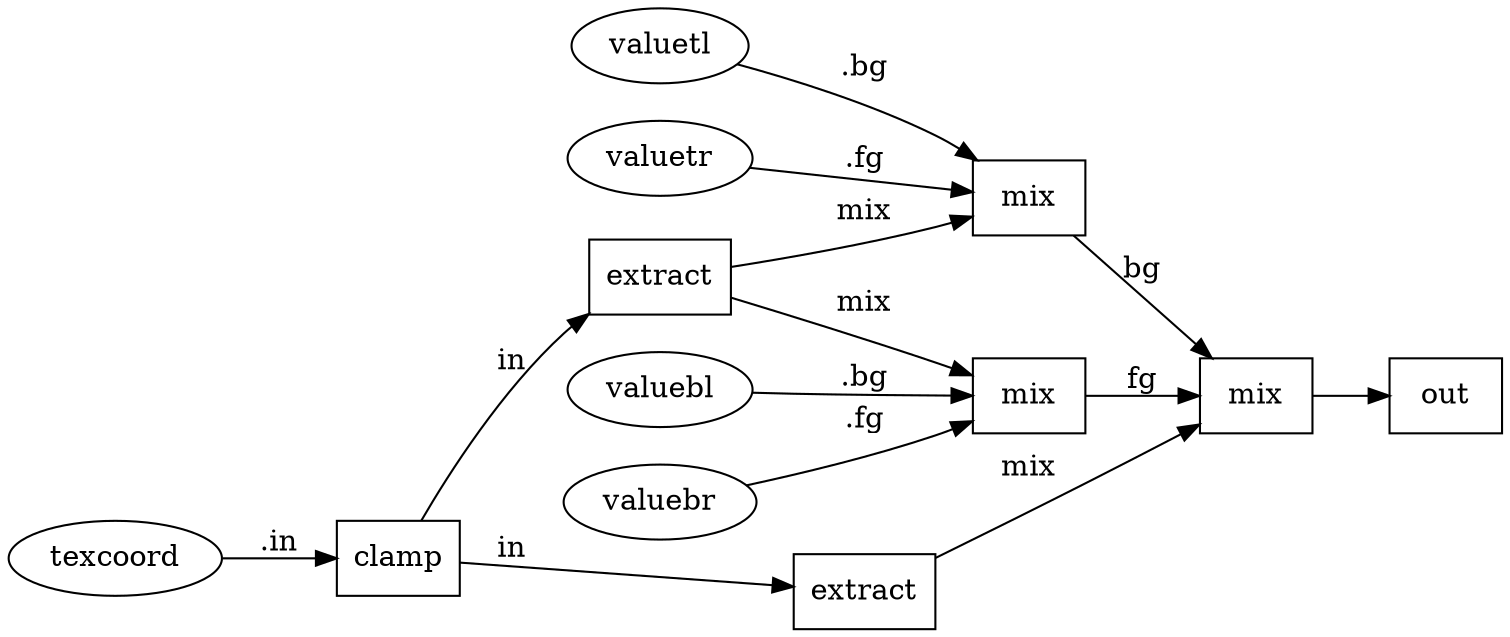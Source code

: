 digraph {
  rankdir = LR;
    NG_ramp4_float_N_mix_float [label= "mix"];
    NG_ramp4_float_N_mix_float[shape = box];
    NG_ramp4_float_N_mix_float ->     NG_ramp4_float_out;
    NG_ramp4_float_out [label= "out"];
    NG_ramp4_float_out[shape = box]; 
    NG_ramp4_float_N_mixtop_float [label= "mix"];
    NG_ramp4_float_N_mixtop_float[shape = box];
    NG_ramp4_float_N_mixtop_float ->     NG_ramp4_float_N_mix_float [label= "bg"];
    NG_ramp4_float_N_mix_float [label= "mix"];
    NG_ramp4_float_N_mix_float[shape = box]; 
    NG_ramp4_float_valuetlINT [label="valuetl"];
    NG_ramp4_float_valuetlINT [shape = ellipse];
    NG_ramp4_float_N_mixtop_float [label="mix"];
    NG_ramp4_float_valuetlINT -> NG_ramp4_float_N_mixtop_float [label=".bg"];
    NG_ramp4_float_valuetrINT [label="valuetr"];
    NG_ramp4_float_valuetrINT [shape = ellipse];
    NG_ramp4_float_N_mixtop_float [label="mix"];
    NG_ramp4_float_valuetrINT -> NG_ramp4_float_N_mixtop_float [label=".fg"];
    NG_ramp4_float_N_s_float [label= "extract"];
    NG_ramp4_float_N_s_float[shape = box];
    NG_ramp4_float_N_s_float ->     NG_ramp4_float_N_mixtop_float [label= "mix"];
    NG_ramp4_float_N_mixtop_float [label= "mix"];
    NG_ramp4_float_N_mixtop_float[shape = box]; 
    NG_ramp4_float_N_txclamp_float [label= "clamp"];
    NG_ramp4_float_N_txclamp_float[shape = box];
    NG_ramp4_float_N_txclamp_float ->     NG_ramp4_float_N_s_float [label= "in"];
    NG_ramp4_float_N_s_float [label= "extract"];
    NG_ramp4_float_N_s_float[shape = box]; 
    NG_ramp4_float_texcoordINT [label="texcoord"];
    NG_ramp4_float_texcoordINT [shape = ellipse];
    NG_ramp4_float_N_txclamp_float [label="clamp"];
    NG_ramp4_float_texcoordINT -> NG_ramp4_float_N_txclamp_float [label=".in"];
    NG_ramp4_float_N_mixbot_float [label= "mix"];
    NG_ramp4_float_N_mixbot_float[shape = box];
    NG_ramp4_float_N_mixbot_float ->     NG_ramp4_float_N_mix_float [label= "fg"];
    NG_ramp4_float_N_mix_float [label= "mix"];
    NG_ramp4_float_N_mix_float[shape = box]; 
    NG_ramp4_float_valueblINT [label="valuebl"];
    NG_ramp4_float_valueblINT [shape = ellipse];
    NG_ramp4_float_N_mixbot_float [label="mix"];
    NG_ramp4_float_valueblINT -> NG_ramp4_float_N_mixbot_float [label=".bg"];
    NG_ramp4_float_valuebrINT [label="valuebr"];
    NG_ramp4_float_valuebrINT [shape = ellipse];
    NG_ramp4_float_N_mixbot_float [label="mix"];
    NG_ramp4_float_valuebrINT -> NG_ramp4_float_N_mixbot_float [label=".fg"];
    NG_ramp4_float_N_s_float [label= "extract"];
    NG_ramp4_float_N_s_float[shape = box];
    NG_ramp4_float_N_s_float ->     NG_ramp4_float_N_mixbot_float [label= "mix"];
    NG_ramp4_float_N_mixbot_float [label= "mix"];
    NG_ramp4_float_N_mixbot_float[shape = box]; 
    NG_ramp4_float_N_t_float [label= "extract"];
    NG_ramp4_float_N_t_float[shape = box];
    NG_ramp4_float_N_t_float ->     NG_ramp4_float_N_mix_float [label= "mix"];
    NG_ramp4_float_N_mix_float [label= "mix"];
    NG_ramp4_float_N_mix_float[shape = box]; 
    NG_ramp4_float_N_txclamp_float [label= "clamp"];
    NG_ramp4_float_N_txclamp_float[shape = box];
    NG_ramp4_float_N_txclamp_float ->     NG_ramp4_float_N_t_float [label= "in"];
    NG_ramp4_float_N_t_float [label= "extract"];
    NG_ramp4_float_N_t_float[shape = box]; 
}
